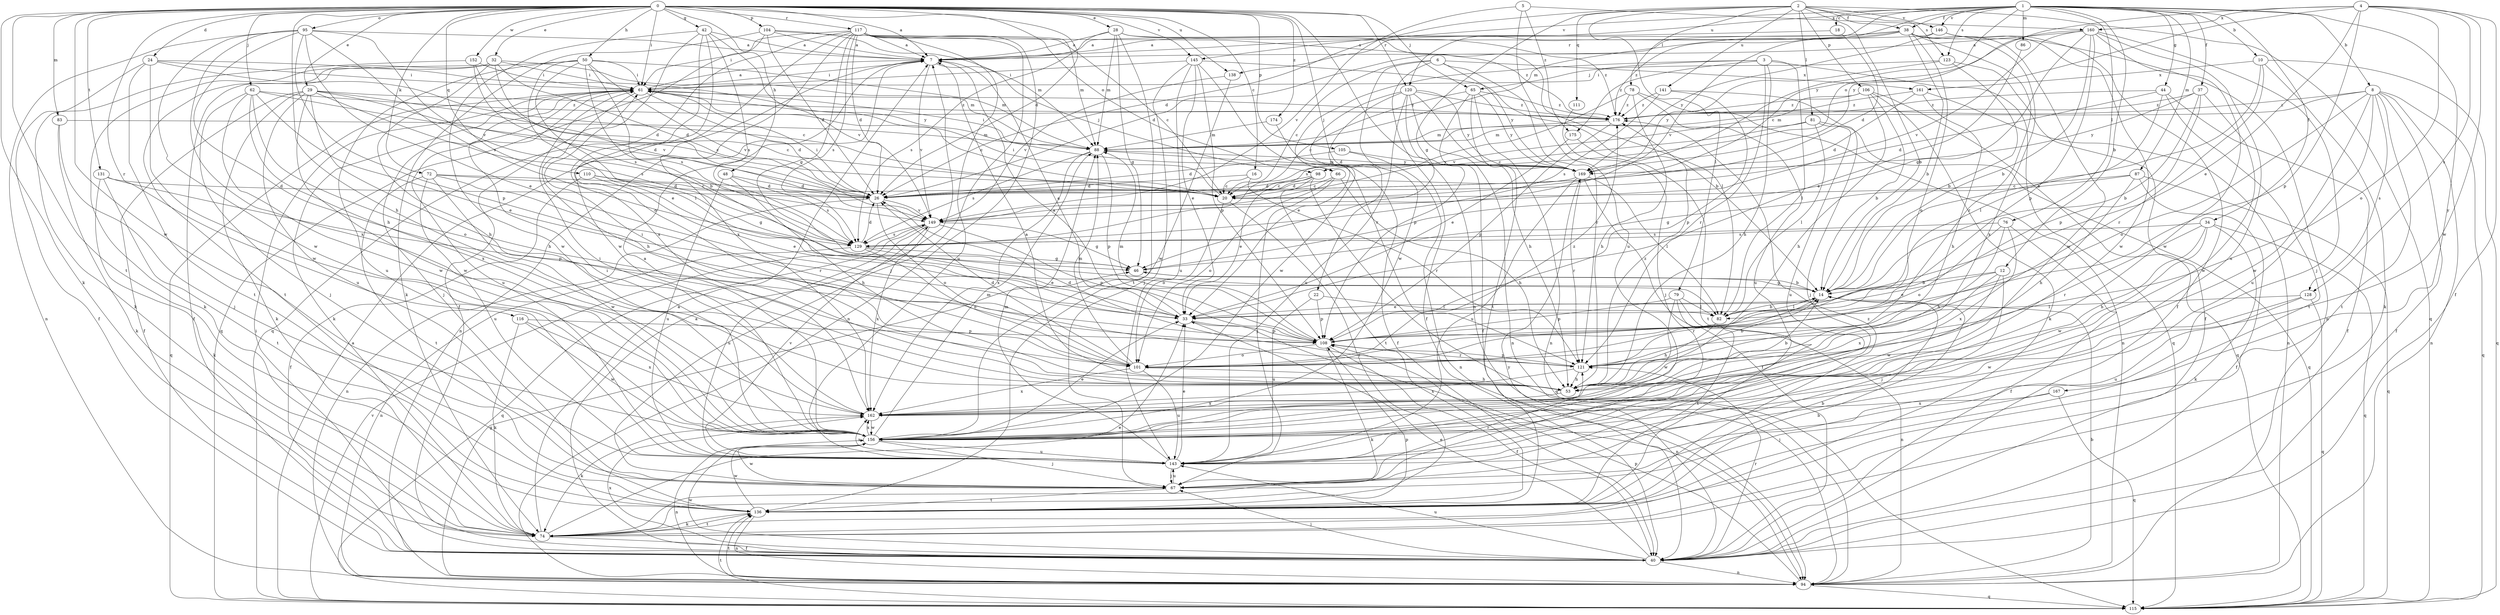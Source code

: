 strict digraph  {
0;
1;
2;
3;
4;
5;
6;
7;
8;
10;
12;
14;
16;
18;
20;
22;
24;
26;
28;
29;
32;
33;
34;
37;
38;
40;
42;
44;
46;
48;
50;
53;
61;
62;
65;
66;
67;
72;
74;
76;
78;
79;
81;
82;
83;
86;
87;
88;
94;
95;
98;
101;
104;
105;
106;
108;
110;
111;
115;
116;
117;
120;
121;
123;
128;
129;
131;
136;
138;
141;
143;
145;
146;
149;
152;
156;
160;
161;
162;
167;
169;
174;
175;
176;
0 -> 7  [label=a];
0 -> 16  [label=c];
0 -> 22  [label=d];
0 -> 24  [label=d];
0 -> 26  [label=d];
0 -> 28  [label=e];
0 -> 29  [label=e];
0 -> 32  [label=e];
0 -> 42  [label=g];
0 -> 48  [label=h];
0 -> 50  [label=h];
0 -> 53  [label=h];
0 -> 61  [label=i];
0 -> 62  [label=j];
0 -> 65  [label=j];
0 -> 72  [label=k];
0 -> 74  [label=k];
0 -> 83  [label=m];
0 -> 94  [label=n];
0 -> 95  [label=o];
0 -> 98  [label=o];
0 -> 104  [label=p];
0 -> 105  [label=p];
0 -> 110  [label=q];
0 -> 116  [label=r];
0 -> 117  [label=r];
0 -> 120  [label=r];
0 -> 131  [label=t];
0 -> 136  [label=t];
0 -> 138  [label=u];
0 -> 145  [label=v];
0 -> 152  [label=w];
0 -> 156  [label=w];
0 -> 174  [label=z];
1 -> 8  [label=b];
1 -> 10  [label=b];
1 -> 12  [label=b];
1 -> 18  [label=c];
1 -> 34  [label=f];
1 -> 37  [label=f];
1 -> 38  [label=f];
1 -> 44  [label=g];
1 -> 76  [label=l];
1 -> 86  [label=m];
1 -> 87  [label=m];
1 -> 88  [label=m];
1 -> 120  [label=r];
1 -> 123  [label=s];
1 -> 138  [label=u];
1 -> 145  [label=v];
1 -> 146  [label=v];
1 -> 167  [label=y];
1 -> 169  [label=y];
2 -> 14  [label=b];
2 -> 26  [label=d];
2 -> 38  [label=f];
2 -> 46  [label=g];
2 -> 78  [label=l];
2 -> 79  [label=l];
2 -> 81  [label=l];
2 -> 106  [label=p];
2 -> 111  [label=q];
2 -> 115  [label=q];
2 -> 123  [label=s];
2 -> 141  [label=u];
2 -> 146  [label=v];
3 -> 53  [label=h];
3 -> 65  [label=j];
3 -> 66  [label=j];
3 -> 82  [label=l];
3 -> 115  [label=q];
3 -> 121  [label=r];
3 -> 175  [label=z];
4 -> 33  [label=e];
4 -> 40  [label=f];
4 -> 98  [label=o];
4 -> 101  [label=o];
4 -> 108  [label=p];
4 -> 128  [label=s];
4 -> 156  [label=w];
4 -> 160  [label=x];
4 -> 169  [label=y];
5 -> 143  [label=u];
5 -> 149  [label=v];
5 -> 160  [label=x];
5 -> 175  [label=z];
6 -> 20  [label=c];
6 -> 40  [label=f];
6 -> 121  [label=r];
6 -> 156  [label=w];
6 -> 161  [label=x];
6 -> 169  [label=y];
7 -> 61  [label=i];
7 -> 66  [label=j];
7 -> 94  [label=n];
7 -> 149  [label=v];
8 -> 40  [label=f];
8 -> 88  [label=m];
8 -> 94  [label=n];
8 -> 101  [label=o];
8 -> 115  [label=q];
8 -> 128  [label=s];
8 -> 136  [label=t];
8 -> 143  [label=u];
8 -> 156  [label=w];
8 -> 176  [label=z];
10 -> 14  [label=b];
10 -> 74  [label=k];
10 -> 115  [label=q];
10 -> 121  [label=r];
10 -> 161  [label=x];
12 -> 14  [label=b];
12 -> 33  [label=e];
12 -> 67  [label=j];
12 -> 156  [label=w];
12 -> 162  [label=x];
14 -> 33  [label=e];
14 -> 46  [label=g];
14 -> 82  [label=l];
14 -> 121  [label=r];
16 -> 20  [label=c];
16 -> 26  [label=d];
16 -> 121  [label=r];
18 -> 7  [label=a];
18 -> 26  [label=d];
20 -> 61  [label=i];
20 -> 101  [label=o];
20 -> 136  [label=t];
22 -> 82  [label=l];
22 -> 108  [label=p];
22 -> 143  [label=u];
24 -> 20  [label=c];
24 -> 40  [label=f];
24 -> 61  [label=i];
24 -> 136  [label=t];
24 -> 156  [label=w];
24 -> 169  [label=y];
26 -> 61  [label=i];
26 -> 94  [label=n];
26 -> 101  [label=o];
26 -> 149  [label=v];
28 -> 7  [label=a];
28 -> 46  [label=g];
28 -> 82  [label=l];
28 -> 88  [label=m];
28 -> 129  [label=s];
28 -> 136  [label=t];
28 -> 176  [label=z];
29 -> 20  [label=c];
29 -> 26  [label=d];
29 -> 40  [label=f];
29 -> 53  [label=h];
29 -> 74  [label=k];
29 -> 129  [label=s];
29 -> 143  [label=u];
29 -> 156  [label=w];
29 -> 176  [label=z];
32 -> 26  [label=d];
32 -> 53  [label=h];
32 -> 61  [label=i];
32 -> 74  [label=k];
32 -> 88  [label=m];
32 -> 136  [label=t];
32 -> 149  [label=v];
33 -> 7  [label=a];
33 -> 94  [label=n];
33 -> 108  [label=p];
34 -> 53  [label=h];
34 -> 74  [label=k];
34 -> 115  [label=q];
34 -> 121  [label=r];
34 -> 129  [label=s];
34 -> 156  [label=w];
37 -> 14  [label=b];
37 -> 108  [label=p];
37 -> 156  [label=w];
37 -> 169  [label=y];
37 -> 176  [label=z];
38 -> 7  [label=a];
38 -> 14  [label=b];
38 -> 26  [label=d];
38 -> 94  [label=n];
38 -> 101  [label=o];
38 -> 121  [label=r];
38 -> 149  [label=v];
38 -> 156  [label=w];
38 -> 162  [label=x];
38 -> 176  [label=z];
40 -> 7  [label=a];
40 -> 33  [label=e];
40 -> 61  [label=i];
40 -> 67  [label=j];
40 -> 94  [label=n];
40 -> 121  [label=r];
40 -> 143  [label=u];
40 -> 156  [label=w];
40 -> 162  [label=x];
40 -> 169  [label=y];
42 -> 7  [label=a];
42 -> 40  [label=f];
42 -> 101  [label=o];
42 -> 129  [label=s];
42 -> 149  [label=v];
42 -> 156  [label=w];
42 -> 162  [label=x];
44 -> 26  [label=d];
44 -> 40  [label=f];
44 -> 82  [label=l];
44 -> 136  [label=t];
44 -> 176  [label=z];
46 -> 14  [label=b];
48 -> 26  [label=d];
48 -> 53  [label=h];
48 -> 129  [label=s];
48 -> 143  [label=u];
50 -> 14  [label=b];
50 -> 33  [label=e];
50 -> 40  [label=f];
50 -> 61  [label=i];
50 -> 82  [label=l];
50 -> 88  [label=m];
50 -> 129  [label=s];
50 -> 143  [label=u];
50 -> 149  [label=v];
53 -> 7  [label=a];
53 -> 14  [label=b];
53 -> 162  [label=x];
53 -> 176  [label=z];
61 -> 7  [label=a];
61 -> 20  [label=c];
61 -> 26  [label=d];
61 -> 53  [label=h];
61 -> 67  [label=j];
61 -> 74  [label=k];
61 -> 115  [label=q];
61 -> 143  [label=u];
61 -> 176  [label=z];
62 -> 20  [label=c];
62 -> 33  [label=e];
62 -> 67  [label=j];
62 -> 101  [label=o];
62 -> 156  [label=w];
62 -> 162  [label=x];
62 -> 176  [label=z];
65 -> 20  [label=c];
65 -> 94  [label=n];
65 -> 108  [label=p];
65 -> 136  [label=t];
65 -> 169  [label=y];
65 -> 176  [label=z];
66 -> 20  [label=c];
66 -> 53  [label=h];
66 -> 67  [label=j];
66 -> 101  [label=o];
67 -> 121  [label=r];
67 -> 136  [label=t];
67 -> 143  [label=u];
67 -> 156  [label=w];
72 -> 20  [label=c];
72 -> 26  [label=d];
72 -> 121  [label=r];
72 -> 136  [label=t];
72 -> 143  [label=u];
72 -> 156  [label=w];
74 -> 7  [label=a];
74 -> 14  [label=b];
74 -> 33  [label=e];
74 -> 40  [label=f];
74 -> 108  [label=p];
74 -> 136  [label=t];
76 -> 40  [label=f];
76 -> 53  [label=h];
76 -> 101  [label=o];
76 -> 129  [label=s];
76 -> 162  [label=x];
78 -> 53  [label=h];
78 -> 94  [label=n];
78 -> 129  [label=s];
78 -> 143  [label=u];
78 -> 176  [label=z];
79 -> 82  [label=l];
79 -> 94  [label=n];
79 -> 108  [label=p];
79 -> 136  [label=t];
79 -> 156  [label=w];
81 -> 20  [label=c];
81 -> 82  [label=l];
81 -> 88  [label=m];
81 -> 115  [label=q];
81 -> 143  [label=u];
82 -> 14  [label=b];
82 -> 53  [label=h];
83 -> 67  [label=j];
83 -> 74  [label=k];
83 -> 88  [label=m];
86 -> 33  [label=e];
87 -> 20  [label=c];
87 -> 40  [label=f];
87 -> 46  [label=g];
87 -> 53  [label=h];
87 -> 115  [label=q];
88 -> 61  [label=i];
88 -> 108  [label=p];
88 -> 129  [label=s];
88 -> 162  [label=x];
88 -> 169  [label=y];
94 -> 14  [label=b];
94 -> 46  [label=g];
94 -> 108  [label=p];
94 -> 115  [label=q];
94 -> 136  [label=t];
95 -> 7  [label=a];
95 -> 33  [label=e];
95 -> 53  [label=h];
95 -> 94  [label=n];
95 -> 108  [label=p];
95 -> 129  [label=s];
95 -> 149  [label=v];
95 -> 156  [label=w];
95 -> 162  [label=x];
98 -> 20  [label=c];
98 -> 26  [label=d];
98 -> 33  [label=e];
98 -> 115  [label=q];
98 -> 136  [label=t];
101 -> 26  [label=d];
101 -> 53  [label=h];
101 -> 61  [label=i];
101 -> 88  [label=m];
101 -> 143  [label=u];
101 -> 162  [label=x];
101 -> 176  [label=z];
104 -> 7  [label=a];
104 -> 20  [label=c];
104 -> 26  [label=d];
104 -> 74  [label=k];
104 -> 88  [label=m];
104 -> 115  [label=q];
105 -> 26  [label=d];
105 -> 94  [label=n];
105 -> 169  [label=y];
106 -> 14  [label=b];
106 -> 53  [label=h];
106 -> 74  [label=k];
106 -> 115  [label=q];
106 -> 149  [label=v];
106 -> 176  [label=z];
108 -> 7  [label=a];
108 -> 40  [label=f];
108 -> 74  [label=k];
108 -> 88  [label=m];
108 -> 101  [label=o];
108 -> 121  [label=r];
110 -> 26  [label=d];
110 -> 33  [label=e];
110 -> 40  [label=f];
110 -> 46  [label=g];
111 -> 67  [label=j];
115 -> 7  [label=a];
115 -> 136  [label=t];
115 -> 149  [label=v];
116 -> 74  [label=k];
116 -> 108  [label=p];
116 -> 156  [label=w];
116 -> 162  [label=x];
117 -> 7  [label=a];
117 -> 26  [label=d];
117 -> 46  [label=g];
117 -> 61  [label=i];
117 -> 67  [label=j];
117 -> 88  [label=m];
117 -> 94  [label=n];
117 -> 115  [label=q];
117 -> 129  [label=s];
117 -> 143  [label=u];
117 -> 156  [label=w];
117 -> 162  [label=x];
117 -> 176  [label=z];
120 -> 33  [label=e];
120 -> 40  [label=f];
120 -> 53  [label=h];
120 -> 94  [label=n];
120 -> 143  [label=u];
120 -> 156  [label=w];
120 -> 169  [label=y];
120 -> 176  [label=z];
121 -> 14  [label=b];
121 -> 26  [label=d];
121 -> 53  [label=h];
121 -> 108  [label=p];
121 -> 162  [label=x];
123 -> 14  [label=b];
123 -> 40  [label=f];
123 -> 61  [label=i];
123 -> 169  [label=y];
128 -> 82  [label=l];
128 -> 115  [label=q];
128 -> 143  [label=u];
128 -> 156  [label=w];
129 -> 26  [label=d];
129 -> 33  [label=e];
129 -> 46  [label=g];
129 -> 94  [label=n];
129 -> 101  [label=o];
131 -> 26  [label=d];
131 -> 74  [label=k];
131 -> 108  [label=p];
131 -> 136  [label=t];
136 -> 14  [label=b];
136 -> 74  [label=k];
136 -> 94  [label=n];
136 -> 156  [label=w];
136 -> 176  [label=z];
138 -> 149  [label=v];
138 -> 156  [label=w];
141 -> 67  [label=j];
141 -> 108  [label=p];
141 -> 129  [label=s];
141 -> 176  [label=z];
143 -> 33  [label=e];
143 -> 67  [label=j];
143 -> 88  [label=m];
143 -> 149  [label=v];
143 -> 162  [label=x];
145 -> 14  [label=b];
145 -> 33  [label=e];
145 -> 61  [label=i];
145 -> 67  [label=j];
145 -> 108  [label=p];
145 -> 121  [label=r];
145 -> 143  [label=u];
146 -> 7  [label=a];
146 -> 40  [label=f];
146 -> 156  [label=w];
146 -> 169  [label=y];
149 -> 46  [label=g];
149 -> 108  [label=p];
149 -> 115  [label=q];
149 -> 129  [label=s];
149 -> 143  [label=u];
149 -> 162  [label=x];
152 -> 26  [label=d];
152 -> 61  [label=i];
152 -> 74  [label=k];
152 -> 129  [label=s];
156 -> 7  [label=a];
156 -> 33  [label=e];
156 -> 61  [label=i];
156 -> 67  [label=j];
156 -> 88  [label=m];
156 -> 94  [label=n];
156 -> 143  [label=u];
156 -> 162  [label=x];
160 -> 7  [label=a];
160 -> 14  [label=b];
160 -> 20  [label=c];
160 -> 46  [label=g];
160 -> 67  [label=j];
160 -> 108  [label=p];
160 -> 143  [label=u];
160 -> 149  [label=v];
160 -> 156  [label=w];
161 -> 26  [label=d];
161 -> 53  [label=h];
161 -> 94  [label=n];
161 -> 176  [label=z];
162 -> 61  [label=i];
162 -> 74  [label=k];
162 -> 156  [label=w];
167 -> 67  [label=j];
167 -> 115  [label=q];
167 -> 162  [label=x];
169 -> 26  [label=d];
169 -> 40  [label=f];
169 -> 82  [label=l];
169 -> 88  [label=m];
169 -> 121  [label=r];
169 -> 143  [label=u];
174 -> 40  [label=f];
174 -> 88  [label=m];
175 -> 33  [label=e];
175 -> 136  [label=t];
176 -> 88  [label=m];
176 -> 108  [label=p];
}
